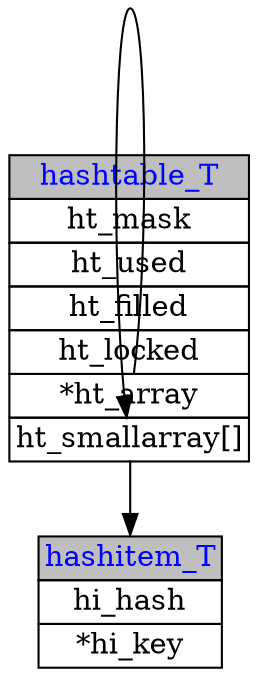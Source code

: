 digraph "HashTable"
{
    // global attributes
    fontname="Helvetica"
    fontsize="10"
    //rankdir=LR

    // edge attributes
    edge [labelfontname="Helvetica", labelfontsize="10"];
    // node attributes
    node [color="black", fillcolor="white", style="filled", fontcolor="black", shape=none, width=0, height=0, margin=0];

    // node
    hashitem_T [label=<
    <TABLE BORDER="0" CELLBORDER="1" CELLSPACING="0">
        <TR><TD BGCOLOR="grey75"><FONT COLOR="blue">hashitem_T</FONT></TD></TR>
        <TR><TD PORT="f0">hi_hash</TD></TR>
        <TR><TD PORT="f1">*hi_key</TD></TR>
    </TABLE>>];

    // node
    hashtable_T [label=<
    <TABLE BORDER="0" CELLBORDER="1" CELLSPACING="0">
        <TR><TD BGCOLOR="grey75"><FONT COLOR="blue">hashtable_T</FONT></TD></TR>
        <TR><TD PORT="f0">ht_mask</TD></TR>
        <TR><TD PORT="f1">ht_used</TD></TR>
        <TR><TD PORT="f2">ht_filled</TD></TR>
        <TR><TD PORT="f3">ht_locked</TD></TR>
        <TR><TD PORT="f4">*ht_array</TD></TR>
        <TR><TD PORT="f5">ht_smallarray[]</TD></TR>
    </TABLE>>];

    // relationship
    hashtable_T:f4 -> hashtable_T:f5;
    hashtable_T:f5 -> hashitem_T;

    // example of link to other svg/html etc.
    //Link [label=<
    //<TABLE BORDER="0" CELLBORDER="1" CELLSPACING="0">
    //    <TR><TD BGCOLOR="grey75" HREF="wlc.svg"><FONT COLOR="blue">WLC</FONT></TD></TR>
    //</TABLE>>];
}
